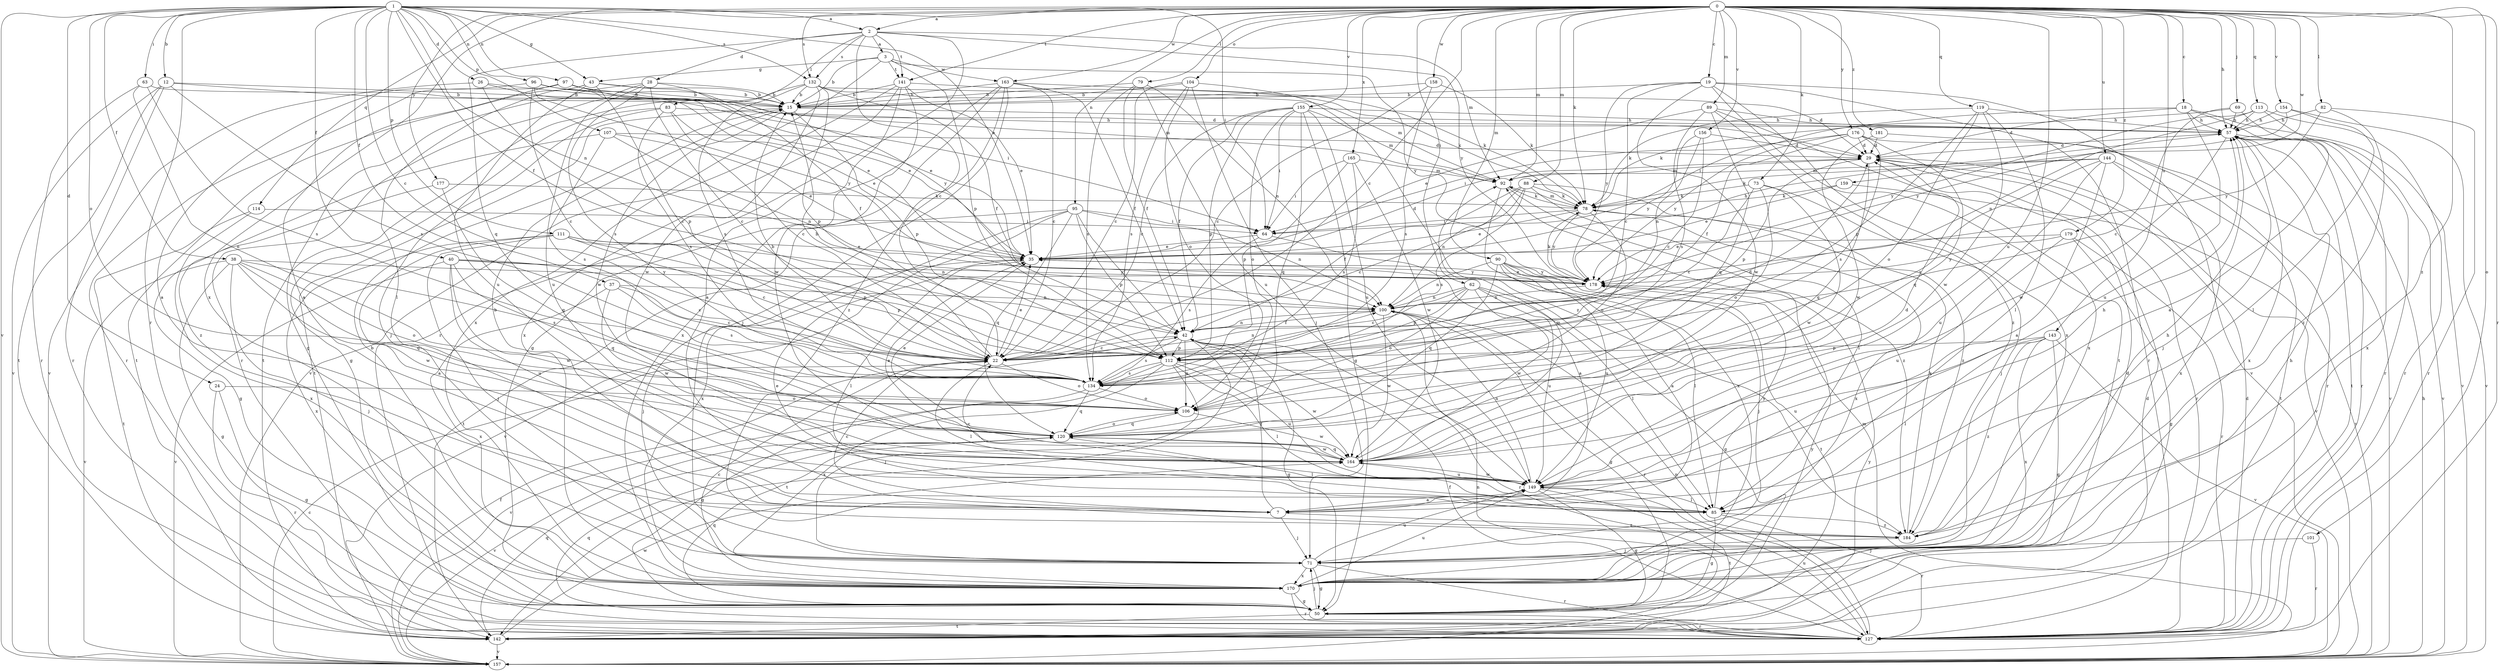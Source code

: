strict digraph  {
0;
1;
2;
3;
7;
12;
15;
18;
19;
22;
24;
26;
28;
29;
35;
37;
38;
40;
42;
43;
50;
57;
62;
63;
64;
69;
71;
73;
78;
79;
82;
83;
85;
88;
89;
90;
92;
95;
96;
97;
100;
101;
104;
106;
107;
111;
112;
113;
114;
119;
120;
127;
132;
134;
141;
142;
143;
144;
149;
154;
155;
156;
157;
158;
159;
163;
164;
165;
170;
176;
177;
178;
179;
181;
184;
0 -> 2  [label=a];
0 -> 18  [label=c];
0 -> 19  [label=c];
0 -> 22  [label=c];
0 -> 57  [label=h];
0 -> 62  [label=i];
0 -> 69  [label=j];
0 -> 73  [label=k];
0 -> 78  [label=k];
0 -> 79  [label=l];
0 -> 82  [label=l];
0 -> 88  [label=m];
0 -> 89  [label=m];
0 -> 90  [label=m];
0 -> 92  [label=m];
0 -> 95  [label=n];
0 -> 101  [label=o];
0 -> 104  [label=o];
0 -> 113  [label=q];
0 -> 114  [label=q];
0 -> 119  [label=q];
0 -> 127  [label=r];
0 -> 132  [label=s];
0 -> 141  [label=t];
0 -> 143  [label=u];
0 -> 144  [label=u];
0 -> 149  [label=u];
0 -> 154  [label=v];
0 -> 155  [label=v];
0 -> 156  [label=v];
0 -> 158  [label=w];
0 -> 159  [label=w];
0 -> 163  [label=w];
0 -> 165  [label=x];
0 -> 170  [label=x];
0 -> 176  [label=y];
0 -> 177  [label=y];
0 -> 179  [label=z];
0 -> 181  [label=z];
0 -> 184  [label=z];
1 -> 2  [label=a];
1 -> 12  [label=b];
1 -> 22  [label=c];
1 -> 24  [label=d];
1 -> 26  [label=d];
1 -> 35  [label=e];
1 -> 37  [label=f];
1 -> 38  [label=f];
1 -> 40  [label=f];
1 -> 42  [label=f];
1 -> 43  [label=g];
1 -> 63  [label=i];
1 -> 64  [label=i];
1 -> 96  [label=n];
1 -> 97  [label=n];
1 -> 100  [label=n];
1 -> 106  [label=o];
1 -> 107  [label=p];
1 -> 111  [label=p];
1 -> 127  [label=r];
1 -> 132  [label=s];
1 -> 157  [label=v];
2 -> 3  [label=a];
2 -> 22  [label=c];
2 -> 28  [label=d];
2 -> 83  [label=l];
2 -> 92  [label=m];
2 -> 120  [label=q];
2 -> 127  [label=r];
2 -> 132  [label=s];
2 -> 141  [label=t];
2 -> 178  [label=y];
3 -> 15  [label=b];
3 -> 43  [label=g];
3 -> 112  [label=p];
3 -> 141  [label=t];
3 -> 163  [label=w];
3 -> 170  [label=x];
3 -> 178  [label=y];
7 -> 15  [label=b];
7 -> 22  [label=c];
7 -> 42  [label=f];
7 -> 71  [label=j];
7 -> 184  [label=z];
12 -> 15  [label=b];
12 -> 64  [label=i];
12 -> 127  [label=r];
12 -> 134  [label=s];
12 -> 142  [label=t];
12 -> 157  [label=v];
15 -> 57  [label=h];
15 -> 112  [label=p];
15 -> 142  [label=t];
15 -> 164  [label=w];
18 -> 29  [label=d];
18 -> 57  [label=h];
18 -> 64  [label=i];
18 -> 127  [label=r];
18 -> 149  [label=u];
18 -> 157  [label=v];
19 -> 15  [label=b];
19 -> 22  [label=c];
19 -> 127  [label=r];
19 -> 142  [label=t];
19 -> 157  [label=v];
19 -> 164  [label=w];
19 -> 170  [label=x];
19 -> 178  [label=y];
22 -> 15  [label=b];
22 -> 35  [label=e];
22 -> 85  [label=l];
22 -> 100  [label=n];
22 -> 106  [label=o];
24 -> 50  [label=g];
24 -> 106  [label=o];
24 -> 127  [label=r];
26 -> 15  [label=b];
26 -> 35  [label=e];
26 -> 112  [label=p];
26 -> 157  [label=v];
28 -> 15  [label=b];
28 -> 22  [label=c];
28 -> 42  [label=f];
28 -> 50  [label=g];
28 -> 127  [label=r];
28 -> 134  [label=s];
28 -> 149  [label=u];
29 -> 92  [label=m];
29 -> 112  [label=p];
29 -> 120  [label=q];
29 -> 127  [label=r];
29 -> 157  [label=v];
35 -> 29  [label=d];
35 -> 57  [label=h];
35 -> 71  [label=j];
35 -> 85  [label=l];
35 -> 178  [label=y];
37 -> 22  [label=c];
37 -> 100  [label=n];
37 -> 134  [label=s];
37 -> 164  [label=w];
37 -> 170  [label=x];
38 -> 50  [label=g];
38 -> 71  [label=j];
38 -> 106  [label=o];
38 -> 120  [label=q];
38 -> 134  [label=s];
38 -> 157  [label=v];
38 -> 164  [label=w];
38 -> 178  [label=y];
40 -> 22  [label=c];
40 -> 112  [label=p];
40 -> 120  [label=q];
40 -> 149  [label=u];
40 -> 157  [label=v];
40 -> 164  [label=w];
40 -> 178  [label=y];
42 -> 22  [label=c];
42 -> 50  [label=g];
42 -> 100  [label=n];
42 -> 106  [label=o];
42 -> 112  [label=p];
42 -> 127  [label=r];
42 -> 134  [label=s];
42 -> 142  [label=t];
43 -> 15  [label=b];
43 -> 22  [label=c];
43 -> 85  [label=l];
43 -> 142  [label=t];
43 -> 149  [label=u];
43 -> 178  [label=y];
50 -> 71  [label=j];
50 -> 120  [label=q];
50 -> 127  [label=r];
50 -> 142  [label=t];
50 -> 178  [label=y];
57 -> 29  [label=d];
57 -> 71  [label=j];
57 -> 127  [label=r];
57 -> 142  [label=t];
57 -> 157  [label=v];
57 -> 164  [label=w];
57 -> 170  [label=x];
62 -> 22  [label=c];
62 -> 50  [label=g];
62 -> 85  [label=l];
62 -> 100  [label=n];
62 -> 106  [label=o];
62 -> 112  [label=p];
62 -> 149  [label=u];
62 -> 164  [label=w];
63 -> 15  [label=b];
63 -> 106  [label=o];
63 -> 127  [label=r];
63 -> 134  [label=s];
64 -> 7  [label=a];
64 -> 35  [label=e];
64 -> 134  [label=s];
69 -> 7  [label=a];
69 -> 22  [label=c];
69 -> 57  [label=h];
69 -> 78  [label=k];
71 -> 50  [label=g];
71 -> 127  [label=r];
71 -> 149  [label=u];
71 -> 170  [label=x];
73 -> 22  [label=c];
73 -> 71  [label=j];
73 -> 78  [label=k];
73 -> 106  [label=o];
73 -> 164  [label=w];
78 -> 35  [label=e];
78 -> 64  [label=i];
78 -> 92  [label=m];
78 -> 106  [label=o];
78 -> 170  [label=x];
78 -> 178  [label=y];
79 -> 15  [label=b];
79 -> 42  [label=f];
79 -> 100  [label=n];
79 -> 134  [label=s];
79 -> 149  [label=u];
82 -> 57  [label=h];
82 -> 127  [label=r];
82 -> 178  [label=y];
82 -> 184  [label=z];
83 -> 22  [label=c];
83 -> 35  [label=e];
83 -> 50  [label=g];
83 -> 57  [label=h];
83 -> 71  [label=j];
83 -> 134  [label=s];
85 -> 35  [label=e];
85 -> 50  [label=g];
85 -> 127  [label=r];
85 -> 178  [label=y];
85 -> 184  [label=z];
88 -> 22  [label=c];
88 -> 42  [label=f];
88 -> 78  [label=k];
88 -> 85  [label=l];
88 -> 100  [label=n];
88 -> 134  [label=s];
88 -> 184  [label=z];
89 -> 35  [label=e];
89 -> 57  [label=h];
89 -> 120  [label=q];
89 -> 134  [label=s];
89 -> 170  [label=x];
89 -> 184  [label=z];
90 -> 7  [label=a];
90 -> 71  [label=j];
90 -> 85  [label=l];
90 -> 100  [label=n];
90 -> 120  [label=q];
90 -> 142  [label=t];
90 -> 149  [label=u];
90 -> 178  [label=y];
92 -> 78  [label=k];
92 -> 170  [label=x];
92 -> 184  [label=z];
95 -> 42  [label=f];
95 -> 64  [label=i];
95 -> 100  [label=n];
95 -> 112  [label=p];
95 -> 120  [label=q];
95 -> 142  [label=t];
95 -> 157  [label=v];
95 -> 170  [label=x];
96 -> 7  [label=a];
96 -> 15  [label=b];
96 -> 22  [label=c];
96 -> 29  [label=d];
96 -> 35  [label=e];
96 -> 178  [label=y];
97 -> 7  [label=a];
97 -> 15  [label=b];
97 -> 35  [label=e];
97 -> 92  [label=m];
97 -> 127  [label=r];
100 -> 42  [label=f];
100 -> 50  [label=g];
100 -> 127  [label=r];
100 -> 164  [label=w];
101 -> 71  [label=j];
101 -> 127  [label=r];
104 -> 15  [label=b];
104 -> 22  [label=c];
104 -> 71  [label=j];
104 -> 106  [label=o];
104 -> 134  [label=s];
104 -> 184  [label=z];
106 -> 120  [label=q];
106 -> 164  [label=w];
107 -> 29  [label=d];
107 -> 35  [label=e];
107 -> 100  [label=n];
107 -> 134  [label=s];
107 -> 184  [label=z];
111 -> 7  [label=a];
111 -> 22  [label=c];
111 -> 35  [label=e];
111 -> 71  [label=j];
111 -> 100  [label=n];
111 -> 112  [label=p];
111 -> 170  [label=x];
112 -> 71  [label=j];
112 -> 85  [label=l];
112 -> 134  [label=s];
112 -> 149  [label=u];
112 -> 157  [label=v];
112 -> 164  [label=w];
112 -> 170  [label=x];
113 -> 57  [label=h];
113 -> 100  [label=n];
113 -> 127  [label=r];
113 -> 170  [label=x];
113 -> 178  [label=y];
114 -> 64  [label=i];
114 -> 142  [label=t];
114 -> 170  [label=x];
119 -> 57  [label=h];
119 -> 78  [label=k];
119 -> 85  [label=l];
119 -> 106  [label=o];
119 -> 112  [label=p];
119 -> 164  [label=w];
120 -> 35  [label=e];
120 -> 85  [label=l];
120 -> 106  [label=o];
120 -> 157  [label=v];
120 -> 164  [label=w];
127 -> 29  [label=d];
127 -> 42  [label=f];
127 -> 100  [label=n];
127 -> 120  [label=q];
127 -> 149  [label=u];
132 -> 15  [label=b];
132 -> 29  [label=d];
132 -> 42  [label=f];
132 -> 92  [label=m];
132 -> 112  [label=p];
132 -> 134  [label=s];
132 -> 142  [label=t];
132 -> 164  [label=w];
134 -> 15  [label=b];
134 -> 29  [label=d];
134 -> 50  [label=g];
134 -> 106  [label=o];
134 -> 120  [label=q];
141 -> 7  [label=a];
141 -> 15  [label=b];
141 -> 35  [label=e];
141 -> 78  [label=k];
141 -> 157  [label=v];
141 -> 164  [label=w];
141 -> 170  [label=x];
142 -> 29  [label=d];
142 -> 120  [label=q];
142 -> 157  [label=v];
142 -> 164  [label=w];
142 -> 178  [label=y];
143 -> 50  [label=g];
143 -> 85  [label=l];
143 -> 112  [label=p];
143 -> 149  [label=u];
143 -> 157  [label=v];
143 -> 170  [label=x];
143 -> 184  [label=z];
144 -> 7  [label=a];
144 -> 78  [label=k];
144 -> 92  [label=m];
144 -> 134  [label=s];
144 -> 142  [label=t];
144 -> 149  [label=u];
144 -> 170  [label=x];
149 -> 7  [label=a];
149 -> 22  [label=c];
149 -> 50  [label=g];
149 -> 57  [label=h];
149 -> 85  [label=l];
149 -> 100  [label=n];
149 -> 142  [label=t];
149 -> 164  [label=w];
154 -> 57  [label=h];
154 -> 85  [label=l];
154 -> 157  [label=v];
154 -> 178  [label=y];
155 -> 22  [label=c];
155 -> 42  [label=f];
155 -> 50  [label=g];
155 -> 57  [label=h];
155 -> 64  [label=i];
155 -> 92  [label=m];
155 -> 106  [label=o];
155 -> 112  [label=p];
155 -> 120  [label=q];
155 -> 149  [label=u];
156 -> 22  [label=c];
156 -> 29  [label=d];
156 -> 100  [label=n];
156 -> 178  [label=y];
157 -> 22  [label=c];
157 -> 42  [label=f];
157 -> 57  [label=h];
157 -> 92  [label=m];
157 -> 100  [label=n];
158 -> 15  [label=b];
158 -> 22  [label=c];
158 -> 78  [label=k];
158 -> 134  [label=s];
159 -> 35  [label=e];
159 -> 78  [label=k];
159 -> 157  [label=v];
163 -> 15  [label=b];
163 -> 22  [label=c];
163 -> 42  [label=f];
163 -> 50  [label=g];
163 -> 71  [label=j];
163 -> 78  [label=k];
163 -> 170  [label=x];
163 -> 184  [label=z];
164 -> 29  [label=d];
164 -> 35  [label=e];
164 -> 92  [label=m];
164 -> 120  [label=q];
164 -> 149  [label=u];
165 -> 64  [label=i];
165 -> 92  [label=m];
165 -> 112  [label=p];
165 -> 134  [label=s];
165 -> 164  [label=w];
170 -> 15  [label=b];
170 -> 22  [label=c];
170 -> 29  [label=d];
170 -> 50  [label=g];
170 -> 57  [label=h];
170 -> 127  [label=r];
170 -> 149  [label=u];
176 -> 29  [label=d];
176 -> 42  [label=f];
176 -> 64  [label=i];
176 -> 120  [label=q];
176 -> 134  [label=s];
176 -> 157  [label=v];
176 -> 178  [label=y];
177 -> 50  [label=g];
177 -> 78  [label=k];
177 -> 120  [label=q];
178 -> 35  [label=e];
178 -> 78  [label=k];
178 -> 100  [label=n];
179 -> 35  [label=e];
179 -> 50  [label=g];
179 -> 127  [label=r];
179 -> 149  [label=u];
179 -> 178  [label=y];
181 -> 29  [label=d];
181 -> 127  [label=r];
181 -> 164  [label=w];
184 -> 57  [label=h];
184 -> 71  [label=j];
184 -> 78  [label=k];
}
